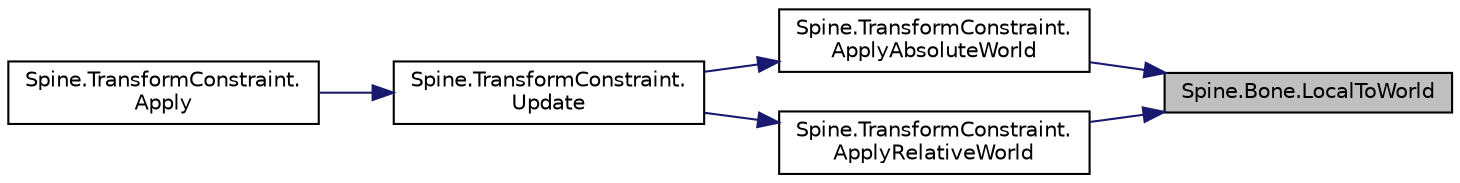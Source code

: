 digraph "Spine.Bone.LocalToWorld"
{
 // LATEX_PDF_SIZE
  edge [fontname="Helvetica",fontsize="10",labelfontname="Helvetica",labelfontsize="10"];
  node [fontname="Helvetica",fontsize="10",shape=record];
  rankdir="RL";
  Node1 [label="Spine.Bone.LocalToWorld",height=0.2,width=0.4,color="black", fillcolor="grey75", style="filled", fontcolor="black",tooltip=" "];
  Node1 -> Node2 [dir="back",color="midnightblue",fontsize="10",style="solid"];
  Node2 [label="Spine.TransformConstraint.\lApplyAbsoluteWorld",height=0.2,width=0.4,color="black", fillcolor="white", style="filled",URL="$class_spine_1_1_transform_constraint.html#abf5166c6e4980f9dd325b58490cae98f",tooltip=" "];
  Node2 -> Node3 [dir="back",color="midnightblue",fontsize="10",style="solid"];
  Node3 [label="Spine.TransformConstraint.\lUpdate",height=0.2,width=0.4,color="black", fillcolor="white", style="filled",URL="$class_spine_1_1_transform_constraint.html#aae86c5f4517de6fe45671f7edb8864dc",tooltip=" "];
  Node3 -> Node4 [dir="back",color="midnightblue",fontsize="10",style="solid"];
  Node4 [label="Spine.TransformConstraint.\lApply",height=0.2,width=0.4,color="black", fillcolor="white", style="filled",URL="$class_spine_1_1_transform_constraint.html#a87fe519e24de8ddb8169c15d621121e2",tooltip=" "];
  Node1 -> Node5 [dir="back",color="midnightblue",fontsize="10",style="solid"];
  Node5 [label="Spine.TransformConstraint.\lApplyRelativeWorld",height=0.2,width=0.4,color="black", fillcolor="white", style="filled",URL="$class_spine_1_1_transform_constraint.html#a7f3667042018db294f8053cbb24a94d8",tooltip=" "];
  Node5 -> Node3 [dir="back",color="midnightblue",fontsize="10",style="solid"];
}
